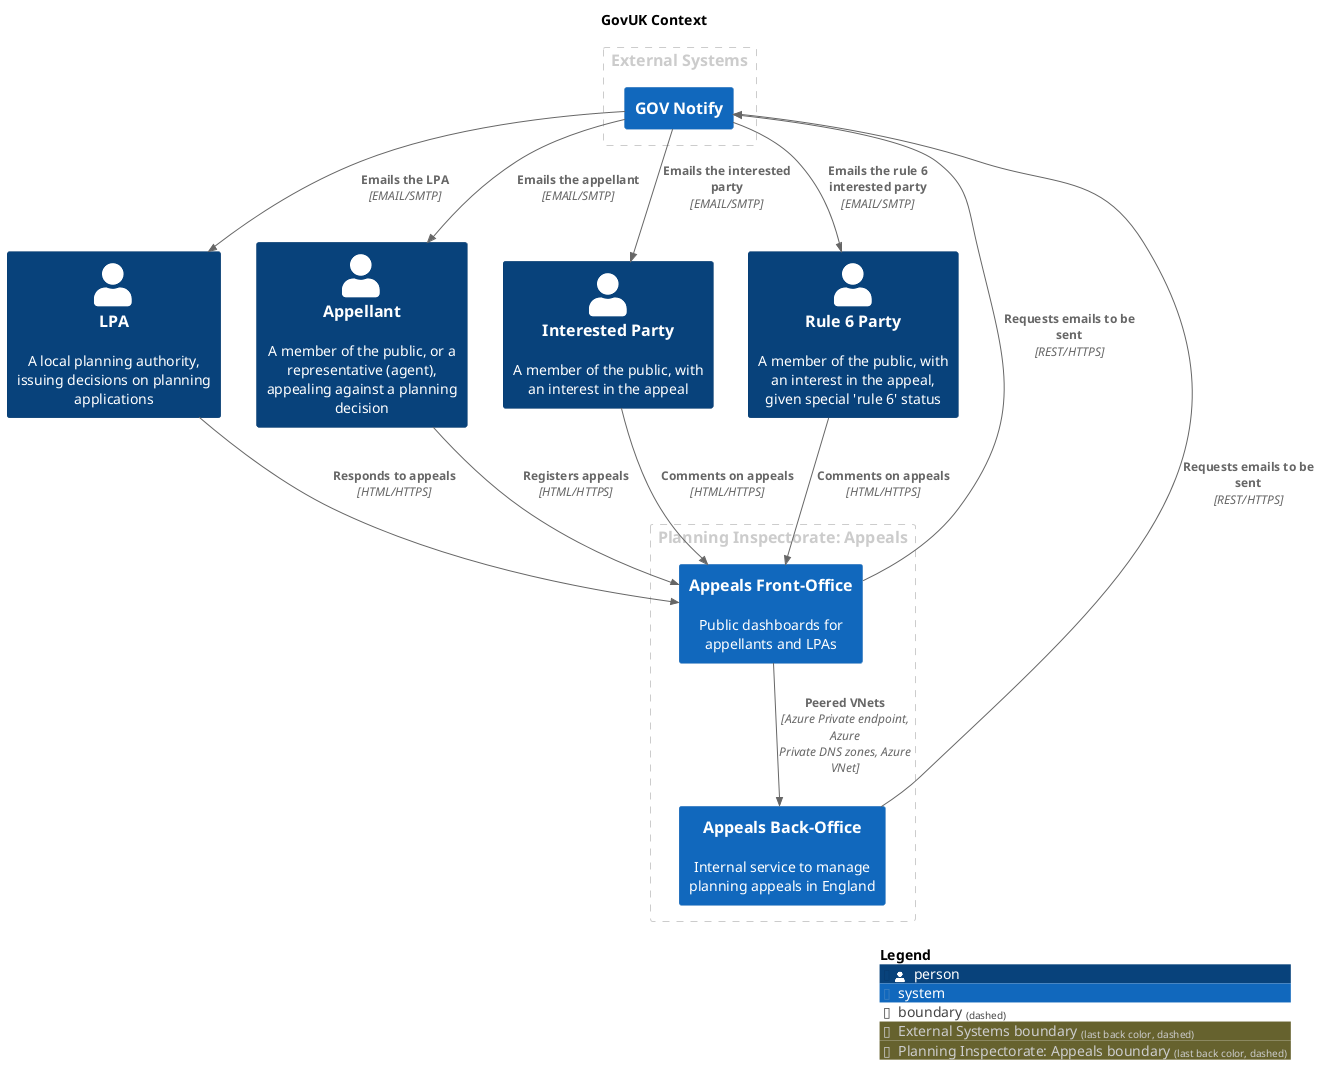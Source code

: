 @startuml
set separator none
title GovUK Context

top to bottom direction

!include <C4/C4>
!include <C4/C4_Context>

AddBoundaryTag("External Systems", $borderColor="#cccccc", $fontColor="#cccccc", $borderStyle="dashed")
Boundary(group_1, "External Systems", $tags="External Systems") {
  System(GOVNotify, "GOV Notify", $descr="", $tags="", $link="")
}

AddBoundaryTag("Planning Inspectorate: Appeals", $borderColor="#cccccc", $fontColor="#cccccc", $borderStyle="dashed")
Boundary(group_2, "Planning Inspectorate: Appeals", $tags="Planning Inspectorate: Appeals") {
  System(AppealsFrontOffice, "Appeals Front-Office", $descr="Public dashboards for appellants and LPAs", $tags="", $link="")
  System(AppealsBackOffice, "Appeals Back-Office", $descr="Internal service to manage planning appeals in England", $tags="", $link="")
}

Person(LPA, "LPA", $descr="A local planning authority, issuing decisions on planning applications", $tags="", $link="")
Person(Appellant, "Appellant", $descr="A member of the public, or a representative (agent), appealing against a planning decision", $tags="", $link="")
Person(InterestedParty, "Interested Party", $descr="A member of the public, with an interest in the appeal", $tags="", $link="")
Person(Rule6Party, "Rule 6 Party", $descr="A member of the public, with an interest in the appeal, given special 'rule 6' status", $tags="", $link="")

Rel(AppealsFrontOffice, GOVNotify, "Requests emails to be sent", $techn="REST/HTTPS", $tags="", $link="")
Rel(AppealsBackOffice, GOVNotify, "Requests emails to be sent", $techn="REST/HTTPS", $tags="", $link="")
Rel(GOVNotify, LPA, "Emails the LPA", $techn="EMAIL/SMTP", $tags="", $link="")
Rel(GOVNotify, Appellant, "Emails the appellant", $techn="EMAIL/SMTP", $tags="", $link="")
Rel(GOVNotify, InterestedParty, "Emails the interested party", $techn="EMAIL/SMTP", $tags="", $link="")
Rel(GOVNotify, Rule6Party, "Emails the rule 6 interested party", $techn="EMAIL/SMTP", $tags="", $link="")
Rel(Appellant, AppealsFrontOffice, "Registers appeals", $techn="HTML/HTTPS", $tags="", $link="")
Rel(LPA, AppealsFrontOffice, "Responds to appeals", $techn="HTML/HTTPS", $tags="", $link="")
Rel(InterestedParty, AppealsFrontOffice, "Comments on appeals", $techn="HTML/HTTPS", $tags="", $link="")
Rel(Rule6Party, AppealsFrontOffice, "Comments on appeals", $techn="HTML/HTTPS", $tags="", $link="")
Rel(AppealsFrontOffice, AppealsBackOffice, "Peered VNets", $techn="Azure Private endpoint, Azure Private DNS zones, Azure VNet", $tags="", $link="")

SHOW_LEGEND(true)
@enduml